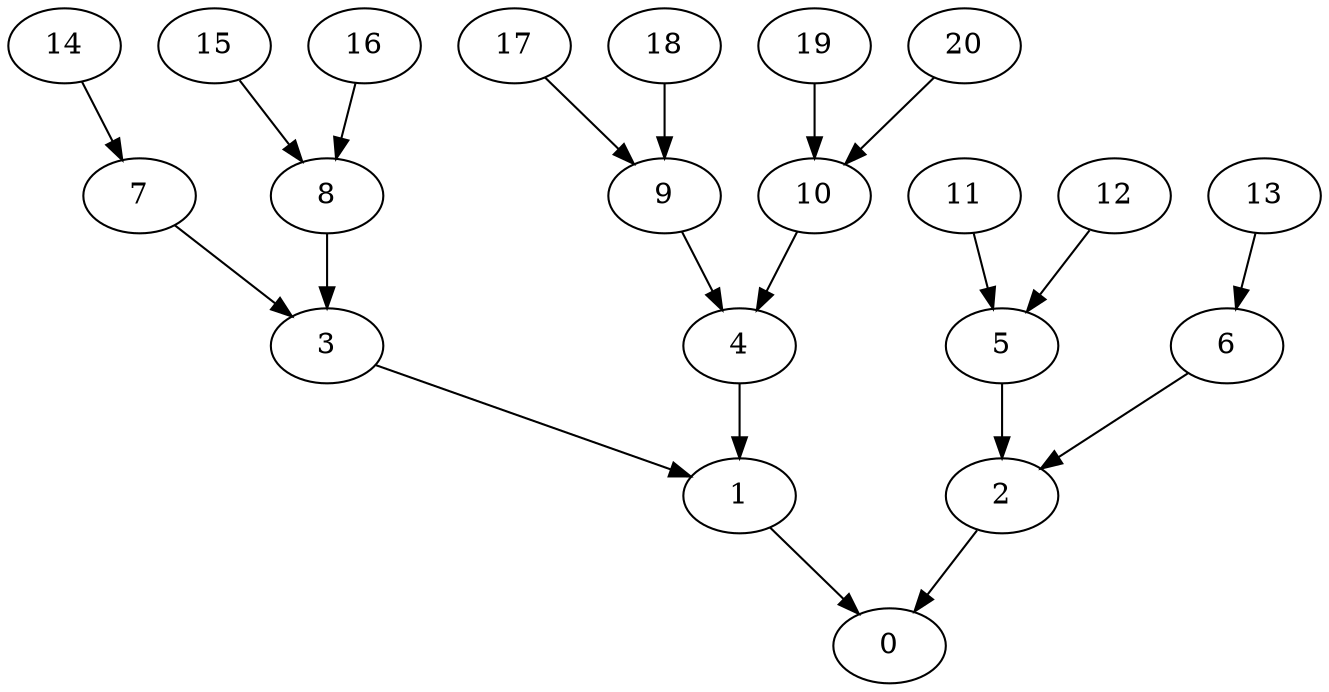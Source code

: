 digraph "InTree-Unbalanced-MaxBf-3_Nodes_21_CCR_10.02_WeightType_Random_GB" {
	graph ["Duplicate states"=0,
		GraphType=InTree,
		"Max states in OPEN"=0,
		Modes="120000ms; topo-ordered tasks, ; Pruning: task equivalence, fixed order ready list, ; F-value: ; Optimisation: best schedule length (\
SL) optimisation on equal, ",
		NumberOfTasks=21,
		"Pruned using list schedule length"=2318377,
		"States removed from OPEN"=0,
		TargetSystem="Homogeneous-16",
		"Time to schedule (ms)"=2815,
		"Total idle time"=0,
		"Total schedule length"=84,
		"Total sequential time"=125,
		"Total states created"=4507452
	];
	0	["Finish time"=84,
		Processor=0,
		"Start time"=76,
		Weight=8];
	1	["Finish time"=76,
		Processor=0,
		"Start time"=74,
		Weight=2];
	1 -> 0	[Weight=21];
	2	["Finish time"=32,
		Processor=1,
		"Start time"=28,
		Weight=4];
	2 -> 0	[Weight=42];
	3	["Finish time"=52,
		Processor=0,
		"Start time"=45,
		Weight=7];
	3 -> 1	[Weight=52];
	4	["Finish time"=74,
		Processor=0,
		"Start time"=66,
		Weight=8];
	4 -> 1	[Weight=73];
	5	["Finish time"=15,
		Processor=1,
		"Start time"=10,
		Weight=5];
	5 -> 2	[Weight=63];
	6	["Finish time"=28,
		Processor=1,
		"Start time"=24,
		Weight=4];
	6 -> 2	[Weight=73];
	7	["Finish time"=45,
		Processor=0,
		"Start time"=35,
		Weight=10];
	7 -> 3	[Weight=94];
	8	["Finish time"=25,
		Processor=0,
		"Start time"=17,
		Weight=8];
	8 -> 3	[Weight=83];
	9	["Finish time"=66,
		Processor=0,
		"Start time"=62,
		Weight=4];
	9 -> 4	[Weight=94];
	10	["Finish time"=9,
		Processor=2,
		"Start time"=7,
		Weight=2];
	10 -> 4	[Weight=52];
	11	["Finish time"=10,
		Processor=1,
		"Start time"=3,
		Weight=7];
	11 -> 5	[Weight=42];
	12	["Finish time"=3,
		Processor=1,
		"Start time"=0,
		Weight=3];
	12 -> 5	[Weight=94];
	13	["Finish time"=24,
		Processor=1,
		"Start time"=15,
		Weight=9];
	13 -> 6	[Weight=21];
	14	["Finish time"=35,
		Processor=0,
		"Start time"=25,
		Weight=10];
	14 -> 7	[Weight=52];
	15	["Finish time"=7,
		Processor=0,
		"Start time"=0,
		Weight=7];
	15 -> 8	[Weight=73];
	16	["Finish time"=17,
		Processor=0,
		"Start time"=7,
		Weight=10];
	16 -> 8	[Weight=52];
	17	["Finish time"=59,
		Processor=0,
		"Start time"=52,
		Weight=7];
	17 -> 9	[Weight=63];
	18	["Finish time"=62,
		Processor=0,
		"Start time"=59,
		Weight=3];
	18 -> 9	[Weight=73];
	19	["Finish time"=4,
		Processor=2,
		"Start time"=0,
		Weight=4];
	19 -> 10	[Weight=83];
	20	["Finish time"=7,
		Processor=2,
		"Start time"=4,
		Weight=3];
	20 -> 10	[Weight=52];
}
